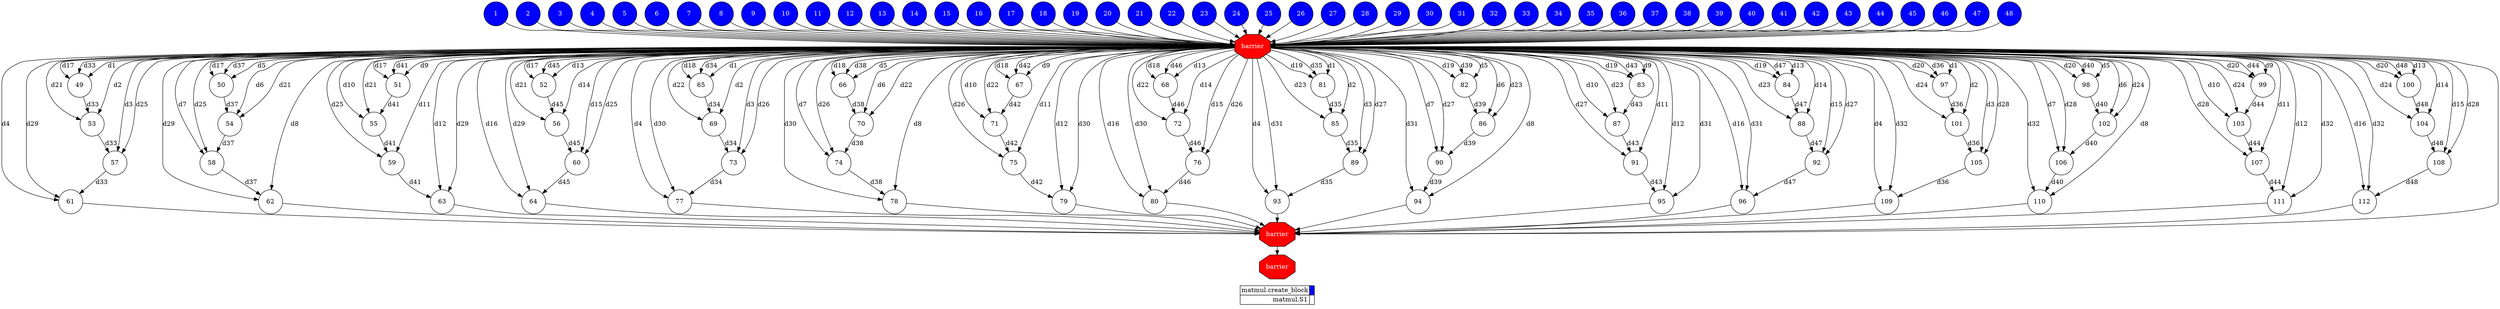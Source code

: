 digraph {
  rankdir=TB;
  labeljust="l";
  subgraph dependence_graph {
    ranksep=0.20;
    node[height=0.75];

1[shape=circle, style=filled fillcolor="#0000ff" fontcolor="#ffffff"];
2[shape=circle, style=filled fillcolor="#0000ff" fontcolor="#ffffff"];
3[shape=circle, style=filled fillcolor="#0000ff" fontcolor="#ffffff"];
4[shape=circle, style=filled fillcolor="#0000ff" fontcolor="#ffffff"];
5[shape=circle, style=filled fillcolor="#0000ff" fontcolor="#ffffff"];
6[shape=circle, style=filled fillcolor="#0000ff" fontcolor="#ffffff"];
7[shape=circle, style=filled fillcolor="#0000ff" fontcolor="#ffffff"];
8[shape=circle, style=filled fillcolor="#0000ff" fontcolor="#ffffff"];
9[shape=circle, style=filled fillcolor="#0000ff" fontcolor="#ffffff"];
10[shape=circle, style=filled fillcolor="#0000ff" fontcolor="#ffffff"];
11[shape=circle, style=filled fillcolor="#0000ff" fontcolor="#ffffff"];
12[shape=circle, style=filled fillcolor="#0000ff" fontcolor="#ffffff"];
13[shape=circle, style=filled fillcolor="#0000ff" fontcolor="#ffffff"];
14[shape=circle, style=filled fillcolor="#0000ff" fontcolor="#ffffff"];
15[shape=circle, style=filled fillcolor="#0000ff" fontcolor="#ffffff"];
16[shape=circle, style=filled fillcolor="#0000ff" fontcolor="#ffffff"];
17[shape=circle, style=filled fillcolor="#0000ff" fontcolor="#ffffff"];
18[shape=circle, style=filled fillcolor="#0000ff" fontcolor="#ffffff"];
19[shape=circle, style=filled fillcolor="#0000ff" fontcolor="#ffffff"];
20[shape=circle, style=filled fillcolor="#0000ff" fontcolor="#ffffff"];
21[shape=circle, style=filled fillcolor="#0000ff" fontcolor="#ffffff"];
22[shape=circle, style=filled fillcolor="#0000ff" fontcolor="#ffffff"];
23[shape=circle, style=filled fillcolor="#0000ff" fontcolor="#ffffff"];
24[shape=circle, style=filled fillcolor="#0000ff" fontcolor="#ffffff"];
25[shape=circle, style=filled fillcolor="#0000ff" fontcolor="#ffffff"];
26[shape=circle, style=filled fillcolor="#0000ff" fontcolor="#ffffff"];
27[shape=circle, style=filled fillcolor="#0000ff" fontcolor="#ffffff"];
28[shape=circle, style=filled fillcolor="#0000ff" fontcolor="#ffffff"];
29[shape=circle, style=filled fillcolor="#0000ff" fontcolor="#ffffff"];
30[shape=circle, style=filled fillcolor="#0000ff" fontcolor="#ffffff"];
31[shape=circle, style=filled fillcolor="#0000ff" fontcolor="#ffffff"];
32[shape=circle, style=filled fillcolor="#0000ff" fontcolor="#ffffff"];
33[shape=circle, style=filled fillcolor="#0000ff" fontcolor="#ffffff"];
34[shape=circle, style=filled fillcolor="#0000ff" fontcolor="#ffffff"];
35[shape=circle, style=filled fillcolor="#0000ff" fontcolor="#ffffff"];
36[shape=circle, style=filled fillcolor="#0000ff" fontcolor="#ffffff"];
37[shape=circle, style=filled fillcolor="#0000ff" fontcolor="#ffffff"];
38[shape=circle, style=filled fillcolor="#0000ff" fontcolor="#ffffff"];
39[shape=circle, style=filled fillcolor="#0000ff" fontcolor="#ffffff"];
40[shape=circle, style=filled fillcolor="#0000ff" fontcolor="#ffffff"];
41[shape=circle, style=filled fillcolor="#0000ff" fontcolor="#ffffff"];
42[shape=circle, style=filled fillcolor="#0000ff" fontcolor="#ffffff"];
43[shape=circle, style=filled fillcolor="#0000ff" fontcolor="#ffffff"];
44[shape=circle, style=filled fillcolor="#0000ff" fontcolor="#ffffff"];
45[shape=circle, style=filled fillcolor="#0000ff" fontcolor="#ffffff"];
46[shape=circle, style=filled fillcolor="#0000ff" fontcolor="#ffffff"];
47[shape=circle, style=filled fillcolor="#0000ff" fontcolor="#ffffff"];
48[shape=circle, style=filled fillcolor="#0000ff" fontcolor="#ffffff"];
Synchro1[label="barrier", shape=octagon, style=filled fillcolor="#ff0000" fontcolor="#FFFFFF"];
37 -> Synchro1;
4 -> Synchro1;
36 -> Synchro1;
47 -> Synchro1;
2 -> Synchro1;
39 -> Synchro1;
28 -> Synchro1;
18 -> Synchro1;
38 -> Synchro1;
11 -> Synchro1;
7 -> Synchro1;
1 -> Synchro1;
8 -> Synchro1;
21 -> Synchro1;
5 -> Synchro1;
23 -> Synchro1;
24 -> Synchro1;
13 -> Synchro1;
26 -> Synchro1;
25 -> Synchro1;
27 -> Synchro1;
29 -> Synchro1;
9 -> Synchro1;
40 -> Synchro1;
16 -> Synchro1;
20 -> Synchro1;
3 -> Synchro1;
34 -> Synchro1;
42 -> Synchro1;
14 -> Synchro1;
46 -> Synchro1;
15 -> Synchro1;
31 -> Synchro1;
30 -> Synchro1;
22 -> Synchro1;
41 -> Synchro1;
33 -> Synchro1;
32 -> Synchro1;
12 -> Synchro1;
19 -> Synchro1;
45 -> Synchro1;
43 -> Synchro1;
35 -> Synchro1;
10 -> Synchro1;
44 -> Synchro1;
48 -> Synchro1;
6 -> Synchro1;
17 -> Synchro1;
49[shape=circle, style=filled fillcolor="#ffffff" fontcolor="#000000"];
Synchro1 -> 49[ label="d1" ];
Synchro1 -> 49[ label="d17" ];
Synchro1 -> 49[ label="d33" ];
50[shape=circle, style=filled fillcolor="#ffffff" fontcolor="#000000"];
Synchro1 -> 50[ label="d5" ];
Synchro1 -> 50[ label="d17" ];
Synchro1 -> 50[ label="d37" ];
51[shape=circle, style=filled fillcolor="#ffffff" fontcolor="#000000"];
Synchro1 -> 51[ label="d9" ];
Synchro1 -> 51[ label="d17" ];
Synchro1 -> 51[ label="d41" ];
52[shape=circle, style=filled fillcolor="#ffffff" fontcolor="#000000"];
Synchro1 -> 52[ label="d13" ];
Synchro1 -> 52[ label="d17" ];
Synchro1 -> 52[ label="d45" ];
53[shape=circle, style=filled fillcolor="#ffffff" fontcolor="#000000"];
Synchro1 -> 53[ label="d2" ];
Synchro1 -> 53[ label="d21" ];
49 -> 53[ label="d33" ];
54[shape=circle, style=filled fillcolor="#ffffff" fontcolor="#000000"];
Synchro1 -> 54[ label="d6" ];
Synchro1 -> 54[ label="d21" ];
50 -> 54[ label="d37" ];
55[shape=circle, style=filled fillcolor="#ffffff" fontcolor="#000000"];
Synchro1 -> 55[ label="d10" ];
Synchro1 -> 55[ label="d21" ];
51 -> 55[ label="d41" ];
56[shape=circle, style=filled fillcolor="#ffffff" fontcolor="#000000"];
Synchro1 -> 56[ label="d14" ];
Synchro1 -> 56[ label="d21" ];
52 -> 56[ label="d45" ];
57[shape=circle, style=filled fillcolor="#ffffff" fontcolor="#000000"];
Synchro1 -> 57[ label="d3" ];
Synchro1 -> 57[ label="d25" ];
53 -> 57[ label="d33" ];
58[shape=circle, style=filled fillcolor="#ffffff" fontcolor="#000000"];
Synchro1 -> 58[ label="d7" ];
Synchro1 -> 58[ label="d25" ];
54 -> 58[ label="d37" ];
59[shape=circle, style=filled fillcolor="#ffffff" fontcolor="#000000"];
Synchro1 -> 59[ label="d11" ];
Synchro1 -> 59[ label="d25" ];
55 -> 59[ label="d41" ];
60[shape=circle, style=filled fillcolor="#ffffff" fontcolor="#000000"];
Synchro1 -> 60[ label="d15" ];
Synchro1 -> 60[ label="d25" ];
56 -> 60[ label="d45" ];
61[shape=circle, style=filled fillcolor="#ffffff" fontcolor="#000000"];
Synchro1 -> 61[ label="d4" ];
Synchro1 -> 61[ label="d29" ];
57 -> 61[ label="d33" ];
62[shape=circle, style=filled fillcolor="#ffffff" fontcolor="#000000"];
Synchro1 -> 62[ label="d8" ];
Synchro1 -> 62[ label="d29" ];
58 -> 62[ label="d37" ];
63[shape=circle, style=filled fillcolor="#ffffff" fontcolor="#000000"];
Synchro1 -> 63[ label="d12" ];
Synchro1 -> 63[ label="d29" ];
59 -> 63[ label="d41" ];
64[shape=circle, style=filled fillcolor="#ffffff" fontcolor="#000000"];
Synchro1 -> 64[ label="d16" ];
Synchro1 -> 64[ label="d29" ];
60 -> 64[ label="d45" ];
65[shape=circle, style=filled fillcolor="#ffffff" fontcolor="#000000"];
Synchro1 -> 65[ label="d1" ];
Synchro1 -> 65[ label="d18" ];
Synchro1 -> 65[ label="d34" ];
66[shape=circle, style=filled fillcolor="#ffffff" fontcolor="#000000"];
Synchro1 -> 66[ label="d5" ];
Synchro1 -> 66[ label="d18" ];
Synchro1 -> 66[ label="d38" ];
67[shape=circle, style=filled fillcolor="#ffffff" fontcolor="#000000"];
Synchro1 -> 67[ label="d9" ];
Synchro1 -> 67[ label="d18" ];
Synchro1 -> 67[ label="d42" ];
68[shape=circle, style=filled fillcolor="#ffffff" fontcolor="#000000"];
Synchro1 -> 68[ label="d13" ];
Synchro1 -> 68[ label="d18" ];
Synchro1 -> 68[ label="d46" ];
69[shape=circle, style=filled fillcolor="#ffffff" fontcolor="#000000"];
Synchro1 -> 69[ label="d2" ];
Synchro1 -> 69[ label="d22" ];
65 -> 69[ label="d34" ];
70[shape=circle, style=filled fillcolor="#ffffff" fontcolor="#000000"];
Synchro1 -> 70[ label="d6" ];
Synchro1 -> 70[ label="d22" ];
66 -> 70[ label="d38" ];
71[shape=circle, style=filled fillcolor="#ffffff" fontcolor="#000000"];
Synchro1 -> 71[ label="d10" ];
Synchro1 -> 71[ label="d22" ];
67 -> 71[ label="d42" ];
72[shape=circle, style=filled fillcolor="#ffffff" fontcolor="#000000"];
Synchro1 -> 72[ label="d14" ];
Synchro1 -> 72[ label="d22" ];
68 -> 72[ label="d46" ];
73[shape=circle, style=filled fillcolor="#ffffff" fontcolor="#000000"];
Synchro1 -> 73[ label="d3" ];
Synchro1 -> 73[ label="d26" ];
69 -> 73[ label="d34" ];
74[shape=circle, style=filled fillcolor="#ffffff" fontcolor="#000000"];
Synchro1 -> 74[ label="d7" ];
Synchro1 -> 74[ label="d26" ];
70 -> 74[ label="d38" ];
75[shape=circle, style=filled fillcolor="#ffffff" fontcolor="#000000"];
Synchro1 -> 75[ label="d11" ];
Synchro1 -> 75[ label="d26" ];
71 -> 75[ label="d42" ];
76[shape=circle, style=filled fillcolor="#ffffff" fontcolor="#000000"];
Synchro1 -> 76[ label="d15" ];
Synchro1 -> 76[ label="d26" ];
72 -> 76[ label="d46" ];
77[shape=circle, style=filled fillcolor="#ffffff" fontcolor="#000000"];
Synchro1 -> 77[ label="d4" ];
Synchro1 -> 77[ label="d30" ];
73 -> 77[ label="d34" ];
78[shape=circle, style=filled fillcolor="#ffffff" fontcolor="#000000"];
Synchro1 -> 78[ label="d8" ];
Synchro1 -> 78[ label="d30" ];
74 -> 78[ label="d38" ];
79[shape=circle, style=filled fillcolor="#ffffff" fontcolor="#000000"];
Synchro1 -> 79[ label="d12" ];
Synchro1 -> 79[ label="d30" ];
75 -> 79[ label="d42" ];
80[shape=circle, style=filled fillcolor="#ffffff" fontcolor="#000000"];
Synchro1 -> 80[ label="d16" ];
Synchro1 -> 80[ label="d30" ];
76 -> 80[ label="d46" ];
81[shape=circle, style=filled fillcolor="#ffffff" fontcolor="#000000"];
Synchro1 -> 81[ label="d1" ];
Synchro1 -> 81[ label="d19" ];
Synchro1 -> 81[ label="d35" ];
82[shape=circle, style=filled fillcolor="#ffffff" fontcolor="#000000"];
Synchro1 -> 82[ label="d5" ];
Synchro1 -> 82[ label="d19" ];
Synchro1 -> 82[ label="d39" ];
83[shape=circle, style=filled fillcolor="#ffffff" fontcolor="#000000"];
Synchro1 -> 83[ label="d9" ];
Synchro1 -> 83[ label="d19" ];
Synchro1 -> 83[ label="d43" ];
84[shape=circle, style=filled fillcolor="#ffffff" fontcolor="#000000"];
Synchro1 -> 84[ label="d13" ];
Synchro1 -> 84[ label="d19" ];
Synchro1 -> 84[ label="d47" ];
85[shape=circle, style=filled fillcolor="#ffffff" fontcolor="#000000"];
Synchro1 -> 85[ label="d2" ];
Synchro1 -> 85[ label="d23" ];
81 -> 85[ label="d35" ];
86[shape=circle, style=filled fillcolor="#ffffff" fontcolor="#000000"];
Synchro1 -> 86[ label="d6" ];
Synchro1 -> 86[ label="d23" ];
82 -> 86[ label="d39" ];
87[shape=circle, style=filled fillcolor="#ffffff" fontcolor="#000000"];
Synchro1 -> 87[ label="d10" ];
Synchro1 -> 87[ label="d23" ];
83 -> 87[ label="d43" ];
88[shape=circle, style=filled fillcolor="#ffffff" fontcolor="#000000"];
Synchro1 -> 88[ label="d14" ];
Synchro1 -> 88[ label="d23" ];
84 -> 88[ label="d47" ];
89[shape=circle, style=filled fillcolor="#ffffff" fontcolor="#000000"];
Synchro1 -> 89[ label="d3" ];
Synchro1 -> 89[ label="d27" ];
85 -> 89[ label="d35" ];
90[shape=circle, style=filled fillcolor="#ffffff" fontcolor="#000000"];
Synchro1 -> 90[ label="d7" ];
Synchro1 -> 90[ label="d27" ];
86 -> 90[ label="d39" ];
91[shape=circle, style=filled fillcolor="#ffffff" fontcolor="#000000"];
Synchro1 -> 91[ label="d11" ];
Synchro1 -> 91[ label="d27" ];
87 -> 91[ label="d43" ];
92[shape=circle, style=filled fillcolor="#ffffff" fontcolor="#000000"];
Synchro1 -> 92[ label="d15" ];
Synchro1 -> 92[ label="d27" ];
88 -> 92[ label="d47" ];
93[shape=circle, style=filled fillcolor="#ffffff" fontcolor="#000000"];
Synchro1 -> 93[ label="d4" ];
Synchro1 -> 93[ label="d31" ];
89 -> 93[ label="d35" ];
94[shape=circle, style=filled fillcolor="#ffffff" fontcolor="#000000"];
Synchro1 -> 94[ label="d8" ];
Synchro1 -> 94[ label="d31" ];
90 -> 94[ label="d39" ];
95[shape=circle, style=filled fillcolor="#ffffff" fontcolor="#000000"];
Synchro1 -> 95[ label="d12" ];
Synchro1 -> 95[ label="d31" ];
91 -> 95[ label="d43" ];
96[shape=circle, style=filled fillcolor="#ffffff" fontcolor="#000000"];
Synchro1 -> 96[ label="d16" ];
Synchro1 -> 96[ label="d31" ];
92 -> 96[ label="d47" ];
97[shape=circle, style=filled fillcolor="#ffffff" fontcolor="#000000"];
Synchro1 -> 97[ label="d1" ];
Synchro1 -> 97[ label="d20" ];
Synchro1 -> 97[ label="d36" ];
98[shape=circle, style=filled fillcolor="#ffffff" fontcolor="#000000"];
Synchro1 -> 98[ label="d5" ];
Synchro1 -> 98[ label="d20" ];
Synchro1 -> 98[ label="d40" ];
99[shape=circle, style=filled fillcolor="#ffffff" fontcolor="#000000"];
Synchro1 -> 99[ label="d9" ];
Synchro1 -> 99[ label="d20" ];
Synchro1 -> 99[ label="d44" ];
100[shape=circle, style=filled fillcolor="#ffffff" fontcolor="#000000"];
Synchro1 -> 100[ label="d13" ];
Synchro1 -> 100[ label="d20" ];
Synchro1 -> 100[ label="d48" ];
101[shape=circle, style=filled fillcolor="#ffffff" fontcolor="#000000"];
Synchro1 -> 101[ label="d2" ];
Synchro1 -> 101[ label="d24" ];
97 -> 101[ label="d36" ];
102[shape=circle, style=filled fillcolor="#ffffff" fontcolor="#000000"];
Synchro1 -> 102[ label="d6" ];
Synchro1 -> 102[ label="d24" ];
98 -> 102[ label="d40" ];
103[shape=circle, style=filled fillcolor="#ffffff" fontcolor="#000000"];
Synchro1 -> 103[ label="d10" ];
Synchro1 -> 103[ label="d24" ];
99 -> 103[ label="d44" ];
104[shape=circle, style=filled fillcolor="#ffffff" fontcolor="#000000"];
Synchro1 -> 104[ label="d14" ];
Synchro1 -> 104[ label="d24" ];
100 -> 104[ label="d48" ];
105[shape=circle, style=filled fillcolor="#ffffff" fontcolor="#000000"];
Synchro1 -> 105[ label="d3" ];
Synchro1 -> 105[ label="d28" ];
101 -> 105[ label="d36" ];
106[shape=circle, style=filled fillcolor="#ffffff" fontcolor="#000000"];
Synchro1 -> 106[ label="d7" ];
Synchro1 -> 106[ label="d28" ];
102 -> 106[ label="d40" ];
107[shape=circle, style=filled fillcolor="#ffffff" fontcolor="#000000"];
Synchro1 -> 107[ label="d11" ];
Synchro1 -> 107[ label="d28" ];
103 -> 107[ label="d44" ];
108[shape=circle, style=filled fillcolor="#ffffff" fontcolor="#000000"];
Synchro1 -> 108[ label="d15" ];
Synchro1 -> 108[ label="d28" ];
104 -> 108[ label="d48" ];
109[shape=circle, style=filled fillcolor="#ffffff" fontcolor="#000000"];
Synchro1 -> 109[ label="d4" ];
Synchro1 -> 109[ label="d32" ];
105 -> 109[ label="d36" ];
110[shape=circle, style=filled fillcolor="#ffffff" fontcolor="#000000"];
Synchro1 -> 110[ label="d8" ];
Synchro1 -> 110[ label="d32" ];
106 -> 110[ label="d40" ];
111[shape=circle, style=filled fillcolor="#ffffff" fontcolor="#000000"];
Synchro1 -> 111[ label="d12" ];
Synchro1 -> 111[ label="d32" ];
107 -> 111[ label="d44" ];
112[shape=circle, style=filled fillcolor="#ffffff" fontcolor="#000000"];
Synchro1 -> 112[ label="d16" ];
Synchro1 -> 112[ label="d32" ];
108 -> 112[ label="d48" ];
Synchro2[label="barrier", shape=octagon, style=filled fillcolor="#ff0000" fontcolor="#FFFFFF"];
Synchro1 -> Synchro2;
77 -> Synchro2;
62 -> Synchro2;
110 -> Synchro2;
64 -> Synchro2;
94 -> Synchro2;
79 -> Synchro2;
111 -> Synchro2;
78 -> Synchro2;
93 -> Synchro2;
96 -> Synchro2;
80 -> Synchro2;
95 -> Synchro2;
63 -> Synchro2;
61 -> Synchro2;
109 -> Synchro2;
112 -> Synchro2;
Synchro3[label="barrier", shape=octagon, style=filled fillcolor="#ff0000" fontcolor="#FFFFFF"];
Synchro2 -> Synchro3;  }
  subgraph legend {
    rank=sink;
    node [shape=plaintext, height=0.75];
    ranksep=0.20;
    label = "Legend";
    key [label=<
      <table border="0" cellpadding="2" cellspacing="0" cellborder="1">
<tr>
<td align="right">matmul.create_block</td>
<td bgcolor="#0000ff">&nbsp;</td>
</tr>
<tr>
<td align="right">matmul.S1</td>
<td bgcolor="#ffffff">&nbsp;</td>
</tr>
      </table>
    >]
  }
}
